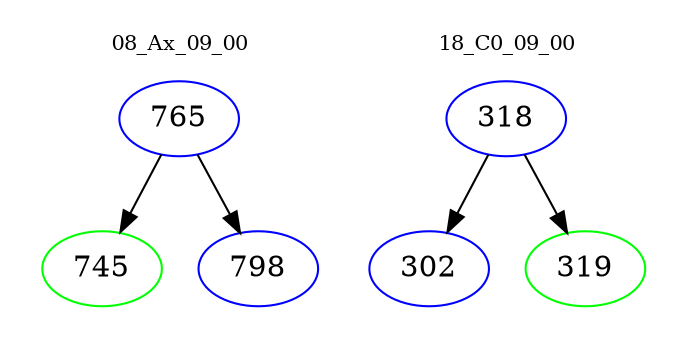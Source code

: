 digraph{
subgraph cluster_0 {
color = white
label = "08_Ax_09_00";
fontsize=10;
T0_765 [label="765", color="blue"]
T0_765 -> T0_745 [color="black"]
T0_745 [label="745", color="green"]
T0_765 -> T0_798 [color="black"]
T0_798 [label="798", color="blue"]
}
subgraph cluster_1 {
color = white
label = "18_C0_09_00";
fontsize=10;
T1_318 [label="318", color="blue"]
T1_318 -> T1_302 [color="black"]
T1_302 [label="302", color="blue"]
T1_318 -> T1_319 [color="black"]
T1_319 [label="319", color="green"]
}
}
